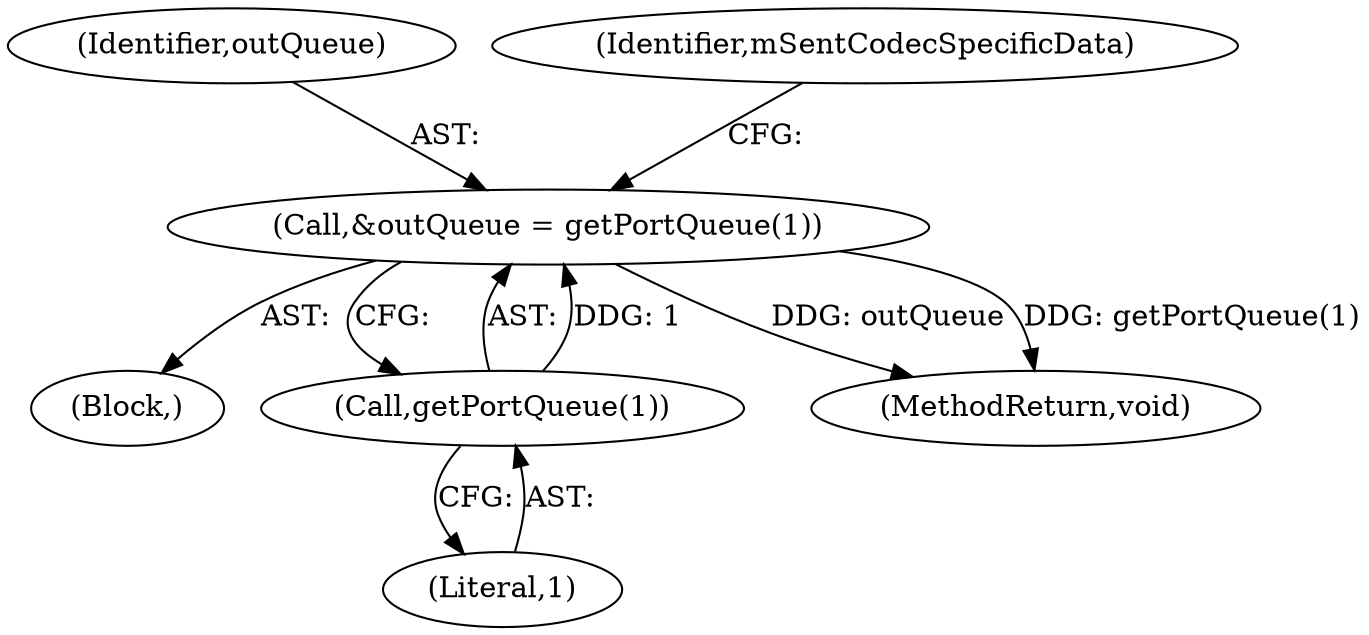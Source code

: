 digraph "0_Android_594bf934384920618d2b6ce0bcda1f60144cb3eb@pointer" {
"1000114" [label="(Call,&outQueue = getPortQueue(1))"];
"1000116" [label="(Call,getPortQueue(1))"];
"1000117" [label="(Literal,1)"];
"1000115" [label="(Identifier,outQueue)"];
"1000120" [label="(Identifier,mSentCodecSpecificData)"];
"1000116" [label="(Call,getPortQueue(1))"];
"1000103" [label="(Block,)"];
"1000740" [label="(MethodReturn,void)"];
"1000114" [label="(Call,&outQueue = getPortQueue(1))"];
"1000114" -> "1000103"  [label="AST: "];
"1000114" -> "1000116"  [label="CFG: "];
"1000115" -> "1000114"  [label="AST: "];
"1000116" -> "1000114"  [label="AST: "];
"1000120" -> "1000114"  [label="CFG: "];
"1000114" -> "1000740"  [label="DDG: outQueue"];
"1000114" -> "1000740"  [label="DDG: getPortQueue(1)"];
"1000116" -> "1000114"  [label="DDG: 1"];
"1000116" -> "1000117"  [label="CFG: "];
"1000117" -> "1000116"  [label="AST: "];
}
